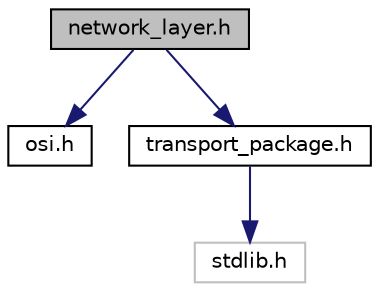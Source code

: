digraph "network_layer.h"
{
  edge [fontname="Helvetica",fontsize="10",labelfontname="Helvetica",labelfontsize="10"];
  node [fontname="Helvetica",fontsize="10",shape=record];
  Node0 [label="network_layer.h",height=0.2,width=0.4,color="black", fillcolor="grey75", style="filled", fontcolor="black"];
  Node0 -> Node1 [color="midnightblue",fontsize="10",style="solid",fontname="Helvetica"];
  Node1 [label="osi.h",height=0.2,width=0.4,color="black", fillcolor="white", style="filled",URL="$osi_8h.html",tooltip="Contains the externally visible API of the OSI-stack.  Students are not required to understand the de..."];
  Node0 -> Node2 [color="midnightblue",fontsize="10",style="solid",fontname="Helvetica"];
  Node2 [label="transport_package.h",height=0.2,width=0.4,color="black", fillcolor="white", style="filled",URL="$transport__package_8h.html",tooltip="Contains the externally visible declarations for the transport packages abstraction."];
  Node2 -> Node3 [color="midnightblue",fontsize="10",style="solid",fontname="Helvetica"];
  Node3 [label="stdlib.h",height=0.2,width=0.4,color="grey75", fillcolor="white", style="filled"];
}
